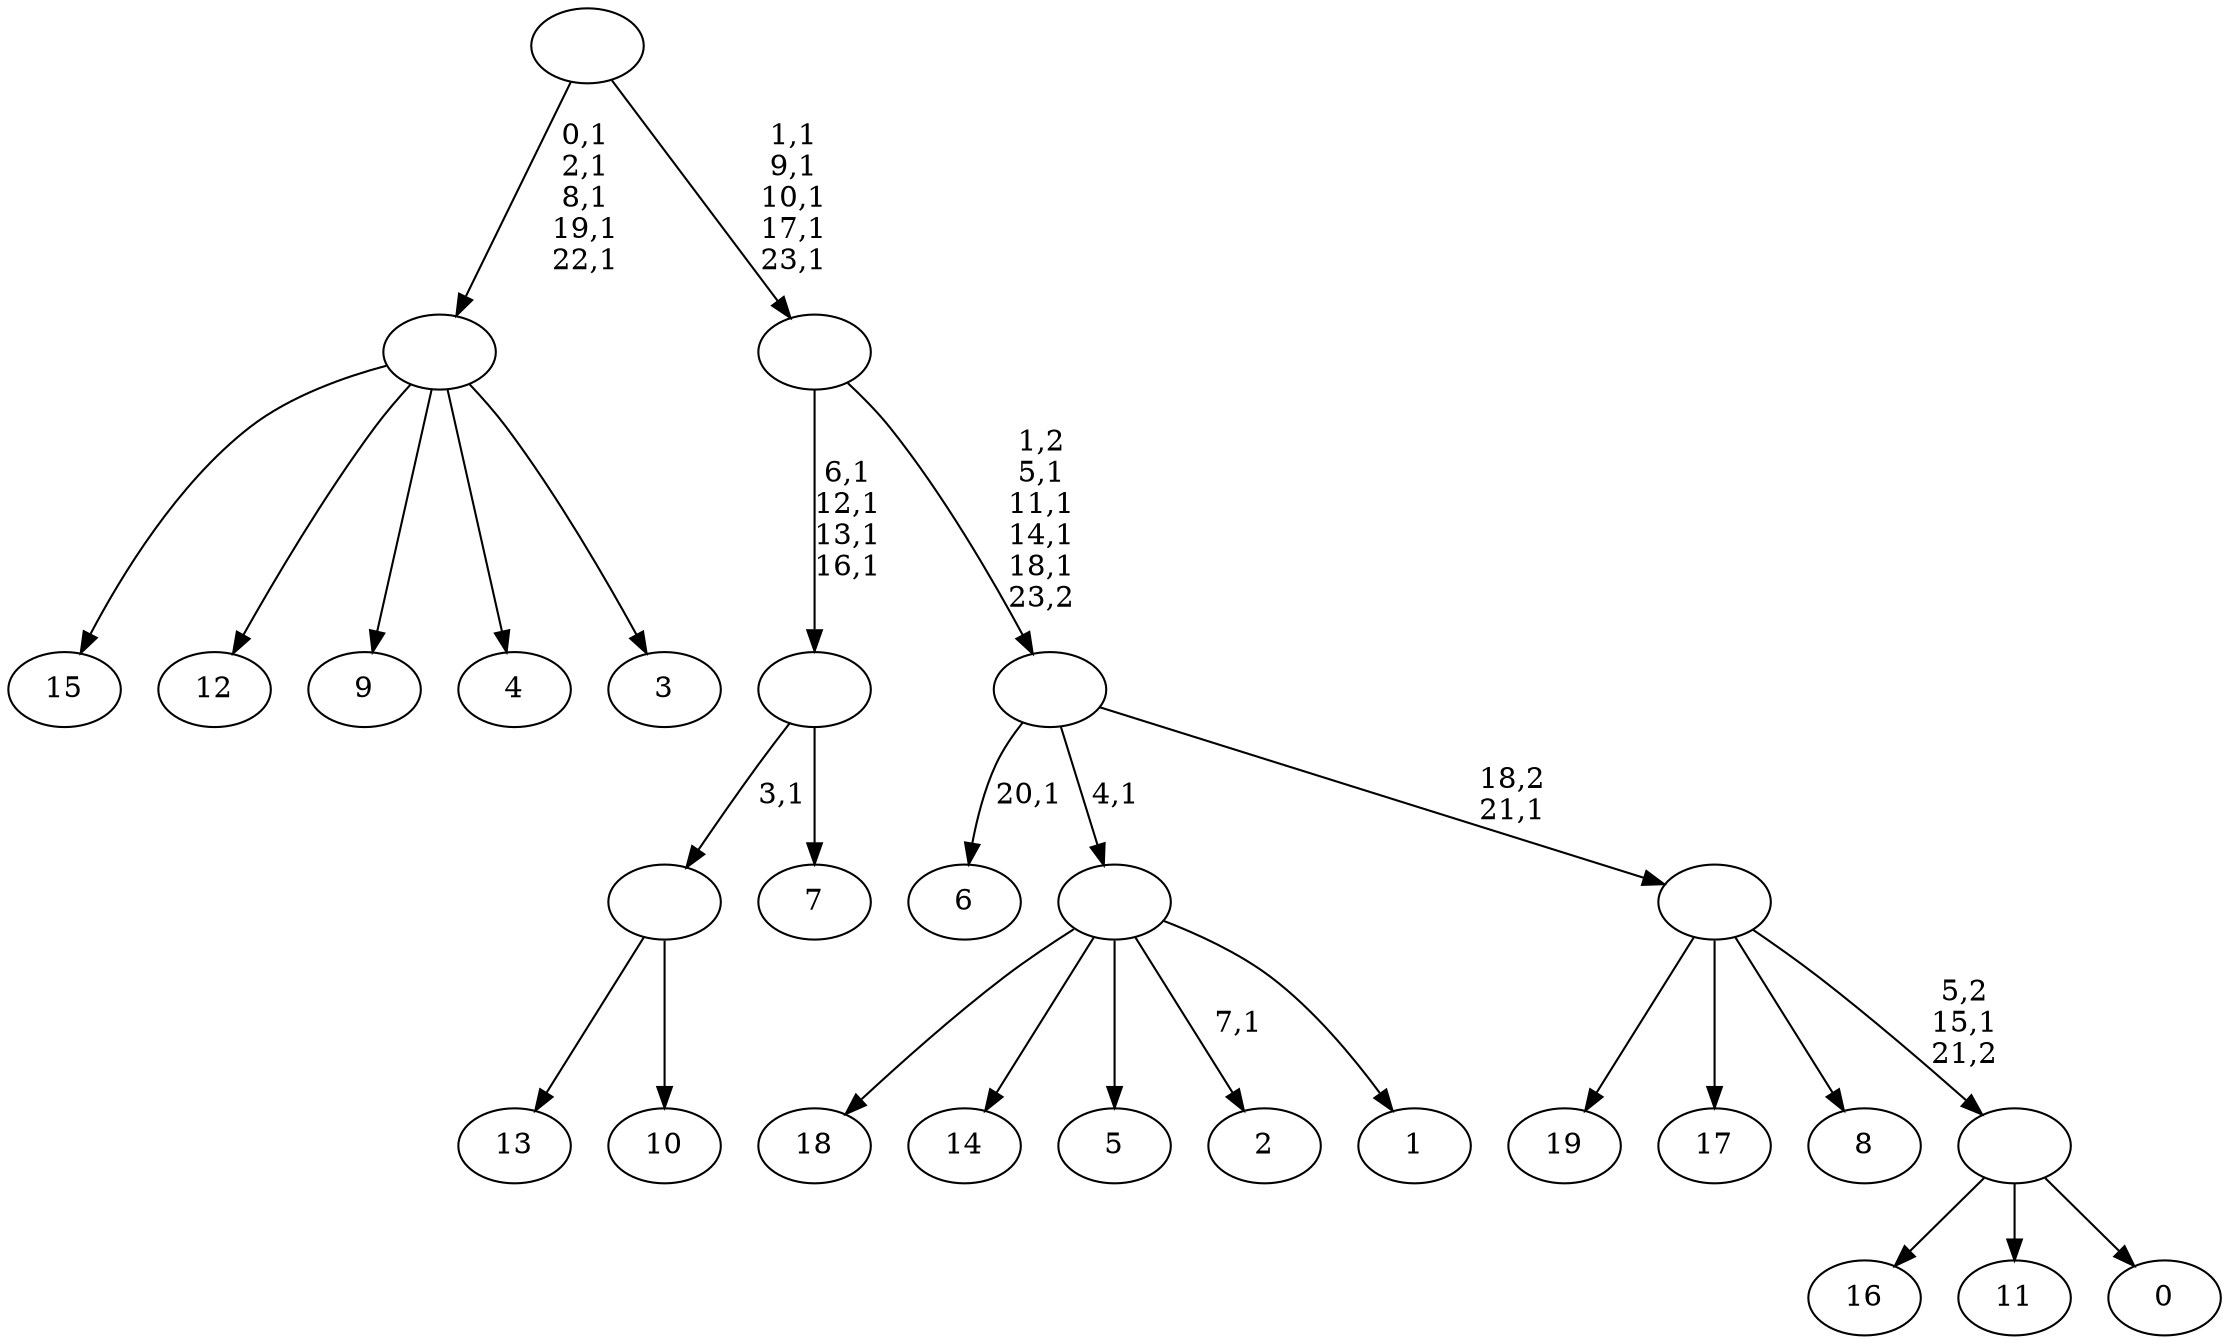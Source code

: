 digraph T {
	44 [label="19"]
	43 [label="18"]
	42 [label="17"]
	41 [label="16"]
	40 [label="15"]
	39 [label="14"]
	38 [label="13"]
	37 [label="12"]
	36 [label="11"]
	35 [label="10"]
	34 [label=""]
	33 [label="9"]
	32 [label="8"]
	31 [label="7"]
	30 [label=""]
	26 [label="6"]
	24 [label="5"]
	23 [label="4"]
	22 [label="3"]
	21 [label=""]
	16 [label="2"]
	14 [label="1"]
	13 [label=""]
	12 [label="0"]
	11 [label=""]
	10 [label=""]
	9 [label=""]
	5 [label=""]
	0 [label=""]
	34 -> 38 [label=""]
	34 -> 35 [label=""]
	30 -> 34 [label="3,1"]
	30 -> 31 [label=""]
	21 -> 40 [label=""]
	21 -> 37 [label=""]
	21 -> 33 [label=""]
	21 -> 23 [label=""]
	21 -> 22 [label=""]
	13 -> 16 [label="7,1"]
	13 -> 43 [label=""]
	13 -> 39 [label=""]
	13 -> 24 [label=""]
	13 -> 14 [label=""]
	11 -> 41 [label=""]
	11 -> 36 [label=""]
	11 -> 12 [label=""]
	10 -> 44 [label=""]
	10 -> 42 [label=""]
	10 -> 32 [label=""]
	10 -> 11 [label="5,2\n15,1\n21,2"]
	9 -> 26 [label="20,1"]
	9 -> 13 [label="4,1"]
	9 -> 10 [label="18,2\n21,1"]
	5 -> 9 [label="1,2\n5,1\n11,1\n14,1\n18,1\n23,2"]
	5 -> 30 [label="6,1\n12,1\n13,1\n16,1"]
	0 -> 5 [label="1,1\n9,1\n10,1\n17,1\n23,1"]
	0 -> 21 [label="0,1\n2,1\n8,1\n19,1\n22,1"]
}
